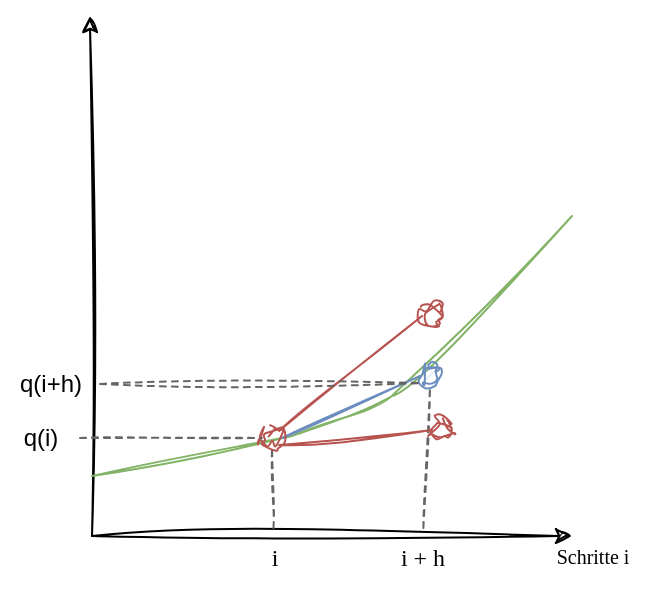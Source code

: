 <mxfile>
    <diagram id="v3OD8t5Xf-W6ub8hyD8P" name="Page-1">
        <mxGraphModel dx="601" dy="419" grid="1" gridSize="10" guides="1" tooltips="1" connect="1" arrows="1" fold="1" page="1" pageScale="1" pageWidth="850" pageHeight="1100" math="0" shadow="0">
            <root>
                <mxCell id="0"/>
                <mxCell id="1" parent="0"/>
                <mxCell id="2" value="" style="endArrow=classic;html=1;sketch=1;curveFitting=1;jiggle=2;endFill=1;" edge="1" parent="1">
                    <mxGeometry width="50" height="50" relative="1" as="geometry">
                        <mxPoint x="320" y="280" as="sourcePoint"/>
                        <mxPoint x="560" y="280" as="targetPoint"/>
                    </mxGeometry>
                </mxCell>
                <mxCell id="38" style="edgeStyle=none;sketch=1;html=1;entryX=0.5;entryY=1;entryDx=0;entryDy=0;dashed=1;endArrow=none;endFill=0;fillColor=#f5f5f5;strokeColor=#666666;" edge="1" parent="1" source="13" target="27">
                    <mxGeometry relative="1" as="geometry"/>
                </mxCell>
                <mxCell id="13" value="i" style="text;html=1;align=center;verticalAlign=middle;resizable=0;points=[];autosize=1;strokeColor=none;fillColor=none;fontFamily=Tahoma;" vertex="1" parent="1">
                    <mxGeometry x="396" y="276" width="30" height="30" as="geometry"/>
                </mxCell>
                <mxCell id="17" value="" style="endArrow=classic;html=1;sketch=1;curveFitting=1;jiggle=2;endFill=1;" edge="1" parent="1">
                    <mxGeometry width="50" height="50" relative="1" as="geometry">
                        <mxPoint x="320" y="280" as="sourcePoint"/>
                        <mxPoint x="319" y="20" as="targetPoint"/>
                    </mxGeometry>
                </mxCell>
                <mxCell id="18" value="Schritte i" style="text;html=1;align=center;verticalAlign=middle;resizable=0;points=[];autosize=1;strokeColor=none;fillColor=none;fontSize=10;fontFamily=Tahoma;" vertex="1" parent="1">
                    <mxGeometry x="540" y="275" width="60" height="30" as="geometry"/>
                </mxCell>
                <mxCell id="39" style="edgeStyle=none;sketch=1;html=1;entryX=0.5;entryY=1;entryDx=0;entryDy=0;dashed=1;endArrow=none;endFill=0;fillColor=#f5f5f5;strokeColor=#666666;" edge="1" parent="1" source="25" target="32">
                    <mxGeometry relative="1" as="geometry"/>
                </mxCell>
                <mxCell id="25" value="i + h" style="text;html=1;align=center;verticalAlign=middle;resizable=0;points=[];autosize=1;strokeColor=none;fillColor=none;fontFamily=Tahoma;" vertex="1" parent="1">
                    <mxGeometry x="460" y="276" width="50" height="30" as="geometry"/>
                </mxCell>
                <mxCell id="26" value="" style="curved=1;endArrow=none;html=1;endFill=0;sketch=1;curveFitting=1;jiggle=2;fillColor=#d5e8d4;strokeColor=#82b366;" edge="1" parent="1">
                    <mxGeometry width="50" height="50" relative="1" as="geometry">
                        <mxPoint x="320" y="250" as="sourcePoint"/>
                        <mxPoint x="560" y="120" as="targetPoint"/>
                        <Array as="points">
                            <mxPoint x="390" y="240"/>
                            <mxPoint x="450" y="220"/>
                            <mxPoint x="490" y="200"/>
                        </Array>
                    </mxGeometry>
                </mxCell>
                <mxCell id="30" style="edgeStyle=none;sketch=1;html=1;exitX=1;exitY=0;exitDx=0;exitDy=0;entryX=0;entryY=0.5;entryDx=0;entryDy=0;endArrow=none;endFill=0;fillColor=#f8cecc;strokeColor=#b85450;" edge="1" parent="1" source="27" target="28">
                    <mxGeometry relative="1" as="geometry"/>
                </mxCell>
                <mxCell id="31" style="edgeStyle=none;sketch=1;html=1;exitX=1;exitY=1;exitDx=0;exitDy=0;entryX=0;entryY=0.5;entryDx=0;entryDy=0;endArrow=none;endFill=0;fillColor=#f8cecc;strokeColor=#b85450;" edge="1" parent="1" source="27" target="29">
                    <mxGeometry relative="1" as="geometry"/>
                </mxCell>
                <mxCell id="33" style="edgeStyle=none;sketch=1;html=1;exitX=1;exitY=0.5;exitDx=0;exitDy=0;entryX=0;entryY=0.5;entryDx=0;entryDy=0;endArrow=none;endFill=0;fillColor=#dae8fc;strokeColor=#6c8ebf;" edge="1" parent="1" source="27" target="32">
                    <mxGeometry relative="1" as="geometry"/>
                </mxCell>
                <mxCell id="27" value="" style="ellipse;whiteSpace=wrap;html=1;aspect=fixed;sketch=1;curveFitting=1;jiggle=2;fillColor=none;strokeColor=#b85450;" vertex="1" parent="1">
                    <mxGeometry x="405" y="226" width="10" height="10" as="geometry"/>
                </mxCell>
                <mxCell id="28" value="" style="ellipse;whiteSpace=wrap;html=1;aspect=fixed;sketch=1;curveFitting=1;jiggle=2;fillColor=none;strokeColor=#b85450;" vertex="1" parent="1">
                    <mxGeometry x="485" y="165" width="10" height="10" as="geometry"/>
                </mxCell>
                <mxCell id="29" value="" style="ellipse;whiteSpace=wrap;html=1;aspect=fixed;sketch=1;curveFitting=1;jiggle=2;fillColor=none;strokeColor=#b85450;" vertex="1" parent="1">
                    <mxGeometry x="490" y="222" width="10" height="10" as="geometry"/>
                </mxCell>
                <mxCell id="32" value="" style="ellipse;whiteSpace=wrap;html=1;aspect=fixed;sketch=1;curveFitting=1;jiggle=2;fillColor=#dae8fc;strokeColor=#6c8ebf;" vertex="1" parent="1">
                    <mxGeometry x="484" y="195" width="10" height="10" as="geometry"/>
                </mxCell>
                <mxCell id="37" style="edgeStyle=none;sketch=1;html=1;entryX=0;entryY=0.5;entryDx=0;entryDy=0;dashed=1;endArrow=none;endFill=0;fillColor=#f5f5f5;strokeColor=#666666;" edge="1" parent="1" source="34" target="27">
                    <mxGeometry relative="1" as="geometry"/>
                </mxCell>
                <mxCell id="34" value="q(i)" style="text;html=1;align=center;verticalAlign=middle;resizable=0;points=[];autosize=1;strokeColor=none;fillColor=none;" vertex="1" parent="1">
                    <mxGeometry x="274" y="216" width="40" height="30" as="geometry"/>
                </mxCell>
                <mxCell id="36" style="edgeStyle=none;sketch=1;html=1;entryX=0;entryY=1;entryDx=0;entryDy=0;endArrow=none;endFill=0;dashed=1;fillColor=#f5f5f5;strokeColor=#666666;" edge="1" parent="1" source="35" target="32">
                    <mxGeometry relative="1" as="geometry"/>
                </mxCell>
                <mxCell id="35" value="q(i+h)" style="text;html=1;align=center;verticalAlign=middle;resizable=0;points=[];autosize=1;strokeColor=none;fillColor=none;" vertex="1" parent="1">
                    <mxGeometry x="274" y="189" width="50" height="30" as="geometry"/>
                </mxCell>
            </root>
        </mxGraphModel>
    </diagram>
</mxfile>